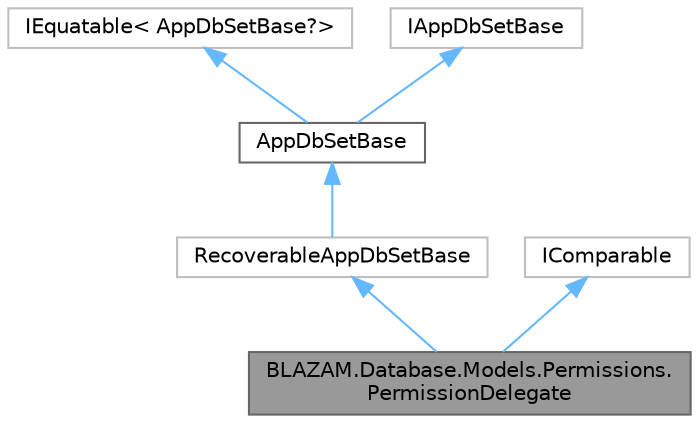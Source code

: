 digraph "BLAZAM.Database.Models.Permissions.PermissionDelegate"
{
 // LATEX_PDF_SIZE
  bgcolor="transparent";
  edge [fontname=Helvetica,fontsize=10,labelfontname=Helvetica,labelfontsize=10];
  node [fontname=Helvetica,fontsize=10,shape=box,height=0.2,width=0.4];
  Node1 [id="Node000001",label="BLAZAM.Database.Models.Permissions.\lPermissionDelegate",height=0.2,width=0.4,color="gray40", fillcolor="grey60", style="filled", fontcolor="black",tooltip=" "];
  Node2 -> Node1 [id="edge6_Node000001_Node000002",dir="back",color="steelblue1",style="solid",tooltip=" "];
  Node2 [id="Node000002",label="RecoverableAppDbSetBase",height=0.2,width=0.4,color="grey75", fillcolor="white", style="filled",URL="$class_b_l_a_z_a_m_1_1_database_1_1_models_1_1_recoverable_app_db_set_base.html",tooltip=" "];
  Node3 -> Node2 [id="edge7_Node000002_Node000003",dir="back",color="steelblue1",style="solid",tooltip=" "];
  Node3 [id="Node000003",label="AppDbSetBase",height=0.2,width=0.4,color="gray40", fillcolor="white", style="filled",URL="$class_b_l_a_z_a_m_1_1_database_1_1_models_1_1_app_db_set_base.html",tooltip="Base class that all Database Model classes should inherit."];
  Node4 -> Node3 [id="edge8_Node000003_Node000004",dir="back",color="steelblue1",style="solid",tooltip=" "];
  Node4 [id="Node000004",label="IEquatable\< AppDbSetBase?\>",height=0.2,width=0.4,color="grey75", fillcolor="white", style="filled",tooltip=" "];
  Node5 -> Node3 [id="edge9_Node000003_Node000005",dir="back",color="steelblue1",style="solid",tooltip=" "];
  Node5 [id="Node000005",label="IAppDbSetBase",height=0.2,width=0.4,color="grey75", fillcolor="white", style="filled",URL="$interface_b_l_a_z_a_m_1_1_database_1_1_models_1_1_i_app_db_set_base.html",tooltip=" "];
  Node6 -> Node1 [id="edge10_Node000001_Node000006",dir="back",color="steelblue1",style="solid",tooltip=" "];
  Node6 [id="Node000006",label="IComparable",height=0.2,width=0.4,color="grey75", fillcolor="white", style="filled",tooltip=" "];
}
